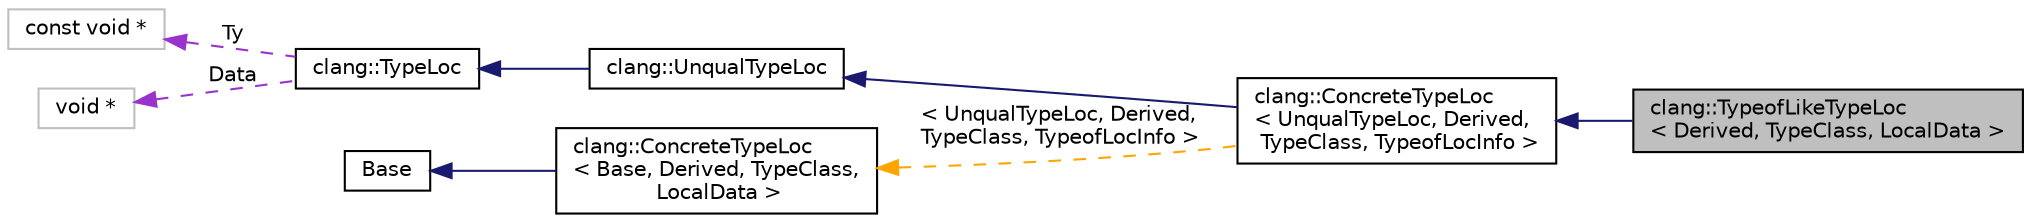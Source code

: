 digraph "clang::TypeofLikeTypeLoc&lt; Derived, TypeClass, LocalData &gt;"
{
 // LATEX_PDF_SIZE
  bgcolor="transparent";
  edge [fontname="Helvetica",fontsize="10",labelfontname="Helvetica",labelfontsize="10"];
  node [fontname="Helvetica",fontsize="10",shape=record];
  rankdir="LR";
  Node1 [label="clang::TypeofLikeTypeLoc\l\< Derived, TypeClass, LocalData \>",height=0.2,width=0.4,color="black", fillcolor="grey75", style="filled", fontcolor="black",tooltip=" "];
  Node2 -> Node1 [dir="back",color="midnightblue",fontsize="10",style="solid",fontname="Helvetica"];
  Node2 [label="clang::ConcreteTypeLoc\l\< UnqualTypeLoc, Derived,\l TypeClass, TypeofLocInfo \>",height=0.2,width=0.4,color="black",URL="$classclang_1_1ConcreteTypeLoc.html",tooltip=" "];
  Node3 -> Node2 [dir="back",color="midnightblue",fontsize="10",style="solid",fontname="Helvetica"];
  Node3 [label="clang::UnqualTypeLoc",height=0.2,width=0.4,color="black",URL="$classclang_1_1UnqualTypeLoc.html",tooltip="Wrapper of type source information for a type with no direct qualifiers."];
  Node4 -> Node3 [dir="back",color="midnightblue",fontsize="10",style="solid",fontname="Helvetica"];
  Node4 [label="clang::TypeLoc",height=0.2,width=0.4,color="black",URL="$classclang_1_1TypeLoc.html",tooltip="Base wrapper for a particular \"section\" of type source info."];
  Node5 -> Node4 [dir="back",color="darkorchid3",fontsize="10",style="dashed",label=" Ty" ,fontname="Helvetica"];
  Node5 [label="const void *",height=0.2,width=0.4,color="grey75",tooltip=" "];
  Node6 -> Node4 [dir="back",color="darkorchid3",fontsize="10",style="dashed",label=" Data" ,fontname="Helvetica"];
  Node6 [label="void *",height=0.2,width=0.4,color="grey75",tooltip=" "];
  Node7 -> Node2 [dir="back",color="orange",fontsize="10",style="dashed",label=" \< UnqualTypeLoc, Derived,\l TypeClass, TypeofLocInfo \>" ,fontname="Helvetica"];
  Node7 [label="clang::ConcreteTypeLoc\l\< Base, Derived, TypeClass,\l LocalData \>",height=0.2,width=0.4,color="black",URL="$classclang_1_1ConcreteTypeLoc.html",tooltip="A metaprogramming base class for TypeLoc classes which correspond to a particular Type subclass."];
  Node8 -> Node7 [dir="back",color="midnightblue",fontsize="10",style="solid",fontname="Helvetica"];
  Node8 [label="Base",height=0.2,width=0.4,color="black",URL="$classBase.html",tooltip=" "];
}
